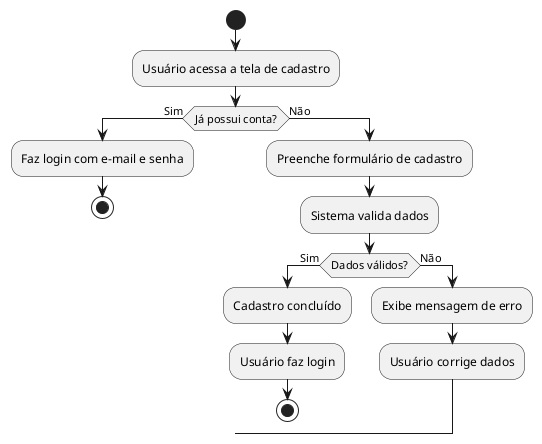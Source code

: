 @startuml
start
:Usuário acessa a tela de cadastro;
if (Já possui conta?) then (Sim)
  :Faz login com e-mail e senha;
  stop
else (Não)
  :Preenche formulário de cadastro;
  :Sistema valida dados;
  if (Dados válidos?) then (Sim)
    :Cadastro concluído;
    :Usuário faz login;
    stop
  else (Não)
    :Exibe mensagem de erro;
    :Usuário corrige dados;
  endif
endif
@enduml